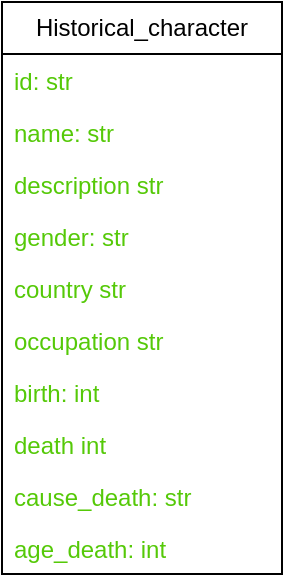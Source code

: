 <mxfile>
    <diagram id="6xeFSDxc6EhTxma8P7oo" name="Página-1">
        <mxGraphModel dx="1617" dy="787" grid="1" gridSize="10" guides="1" tooltips="1" connect="1" arrows="1" fold="1" page="1" pageScale="1" pageWidth="850" pageHeight="1100" math="0" shadow="0">
            <root>
                <mxCell id="0"/>
                <mxCell id="1" parent="0"/>
                <mxCell id="2" value="Historical_character" style="swimlane;fontStyle=0;childLayout=stackLayout;horizontal=1;startSize=26;horizontalStack=0;resizeParent=1;resizeParentMax=0;resizeLast=0;collapsible=1;marginBottom=0;fontColor=default;whiteSpace=wrap;labelBackgroundColor=default;fillStyle=solid;" parent="1" vertex="1">
                    <mxGeometry x="270" y="160" width="140" height="286" as="geometry"/>
                </mxCell>
                <mxCell id="3" value="id: str" style="text;fillColor=none;align=left;verticalAlign=top;spacingLeft=4;spacingRight=4;overflow=hidden;rotatable=0;points=[[0,0.5],[1,0.5]];portConstraint=eastwest;labelBackgroundColor=none;labelBorderColor=none;fontColor=#55c908;" parent="2" vertex="1">
                    <mxGeometry y="26" width="140" height="26" as="geometry"/>
                </mxCell>
                <mxCell id="4" value="name: str" style="text;strokeColor=none;fillColor=none;align=left;verticalAlign=top;spacingLeft=4;spacingRight=4;overflow=hidden;rotatable=0;points=[[0,0.5],[1,0.5]];portConstraint=eastwest;fontColor=#55C908;" parent="2" vertex="1">
                    <mxGeometry y="52" width="140" height="26" as="geometry"/>
                </mxCell>
                <mxCell id="5" value="description str" style="text;strokeColor=none;fillColor=none;align=left;verticalAlign=top;spacingLeft=4;spacingRight=4;overflow=hidden;rotatable=0;points=[[0,0.5],[1,0.5]];portConstraint=eastwest;fontColor=#55C908;" parent="2" vertex="1">
                    <mxGeometry y="78" width="140" height="26" as="geometry"/>
                </mxCell>
                <mxCell id="7" value="gender: str" style="text;strokeColor=none;fillColor=none;align=left;verticalAlign=top;spacingLeft=4;spacingRight=4;overflow=hidden;rotatable=0;points=[[0,0.5],[1,0.5]];portConstraint=eastwest;fontColor=#55C908;" parent="2" vertex="1">
                    <mxGeometry y="104" width="140" height="26" as="geometry"/>
                </mxCell>
                <mxCell id="8" value="country str" style="text;strokeColor=none;fillColor=none;align=left;verticalAlign=top;spacingLeft=4;spacingRight=4;overflow=hidden;rotatable=0;points=[[0,0.5],[1,0.5]];portConstraint=eastwest;fontColor=#55C908;" parent="2" vertex="1">
                    <mxGeometry y="130" width="140" height="26" as="geometry"/>
                </mxCell>
                <mxCell id="9" value="occupation str" style="text;strokeColor=none;fillColor=none;align=left;verticalAlign=top;spacingLeft=4;spacingRight=4;overflow=hidden;rotatable=0;points=[[0,0.5],[1,0.5]];portConstraint=eastwest;fontColor=#55C908;" parent="2" vertex="1">
                    <mxGeometry y="156" width="140" height="26" as="geometry"/>
                </mxCell>
                <mxCell id="11" value="birth: int" style="text;strokeColor=none;fillColor=none;align=left;verticalAlign=top;spacingLeft=4;spacingRight=4;overflow=hidden;rotatable=0;points=[[0,0.5],[1,0.5]];portConstraint=eastwest;fontColor=#55C908;" parent="2" vertex="1">
                    <mxGeometry y="182" width="140" height="26" as="geometry"/>
                </mxCell>
                <mxCell id="12" value="death int" style="text;strokeColor=none;fillColor=none;align=left;verticalAlign=top;spacingLeft=4;spacingRight=4;overflow=hidden;rotatable=0;points=[[0,0.5],[1,0.5]];portConstraint=eastwest;fontColor=#55C908;" parent="2" vertex="1">
                    <mxGeometry y="208" width="140" height="26" as="geometry"/>
                </mxCell>
                <mxCell id="10" value="cause_death: str" style="text;strokeColor=none;fillColor=none;align=left;verticalAlign=top;spacingLeft=4;spacingRight=4;overflow=hidden;rotatable=0;points=[[0,0.5],[1,0.5]];portConstraint=eastwest;fontColor=#55C908;" parent="2" vertex="1">
                    <mxGeometry y="234" width="140" height="26" as="geometry"/>
                </mxCell>
                <mxCell id="6" value="age_death: int" style="text;strokeColor=none;fillColor=none;align=left;verticalAlign=top;spacingLeft=4;spacingRight=4;overflow=hidden;rotatable=0;points=[[0,0.5],[1,0.5]];portConstraint=eastwest;fontColor=#55C908;" parent="2" vertex="1">
                    <mxGeometry y="260" width="140" height="26" as="geometry"/>
                </mxCell>
            </root>
        </mxGraphModel>
    </diagram>
</mxfile>